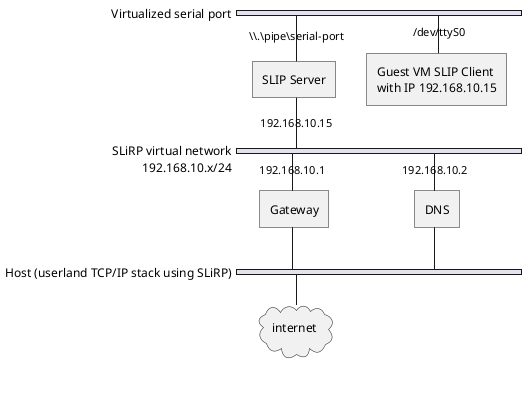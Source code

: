 @startuml
nwdiag {
  network Serial {
      description= "Virtualized serial port"
      SLIP [address = "\\\\.\\pipe\\serial-port" ]
      Guest [address = "/dev/ttyS0", description="Guest VM SLIP Client\nwith IP 192.168.10.15"]
  }
  network SLiRP {
      address = "192.168.10.x/24"
      description= "SLiRP virtual network"

      SLIP [address = "192.168.10.15", description="SLIP Server"];
      Gateway [address = "192.168.10.1"];
      DNS [address = "192.168.10.2"];
  }

  network Host {
      description= "Host (userland TCP/IP stack using SLiRP)"
      Gateway
      DNS
      internet [ shape = cloud];
  }
}
@enduml

